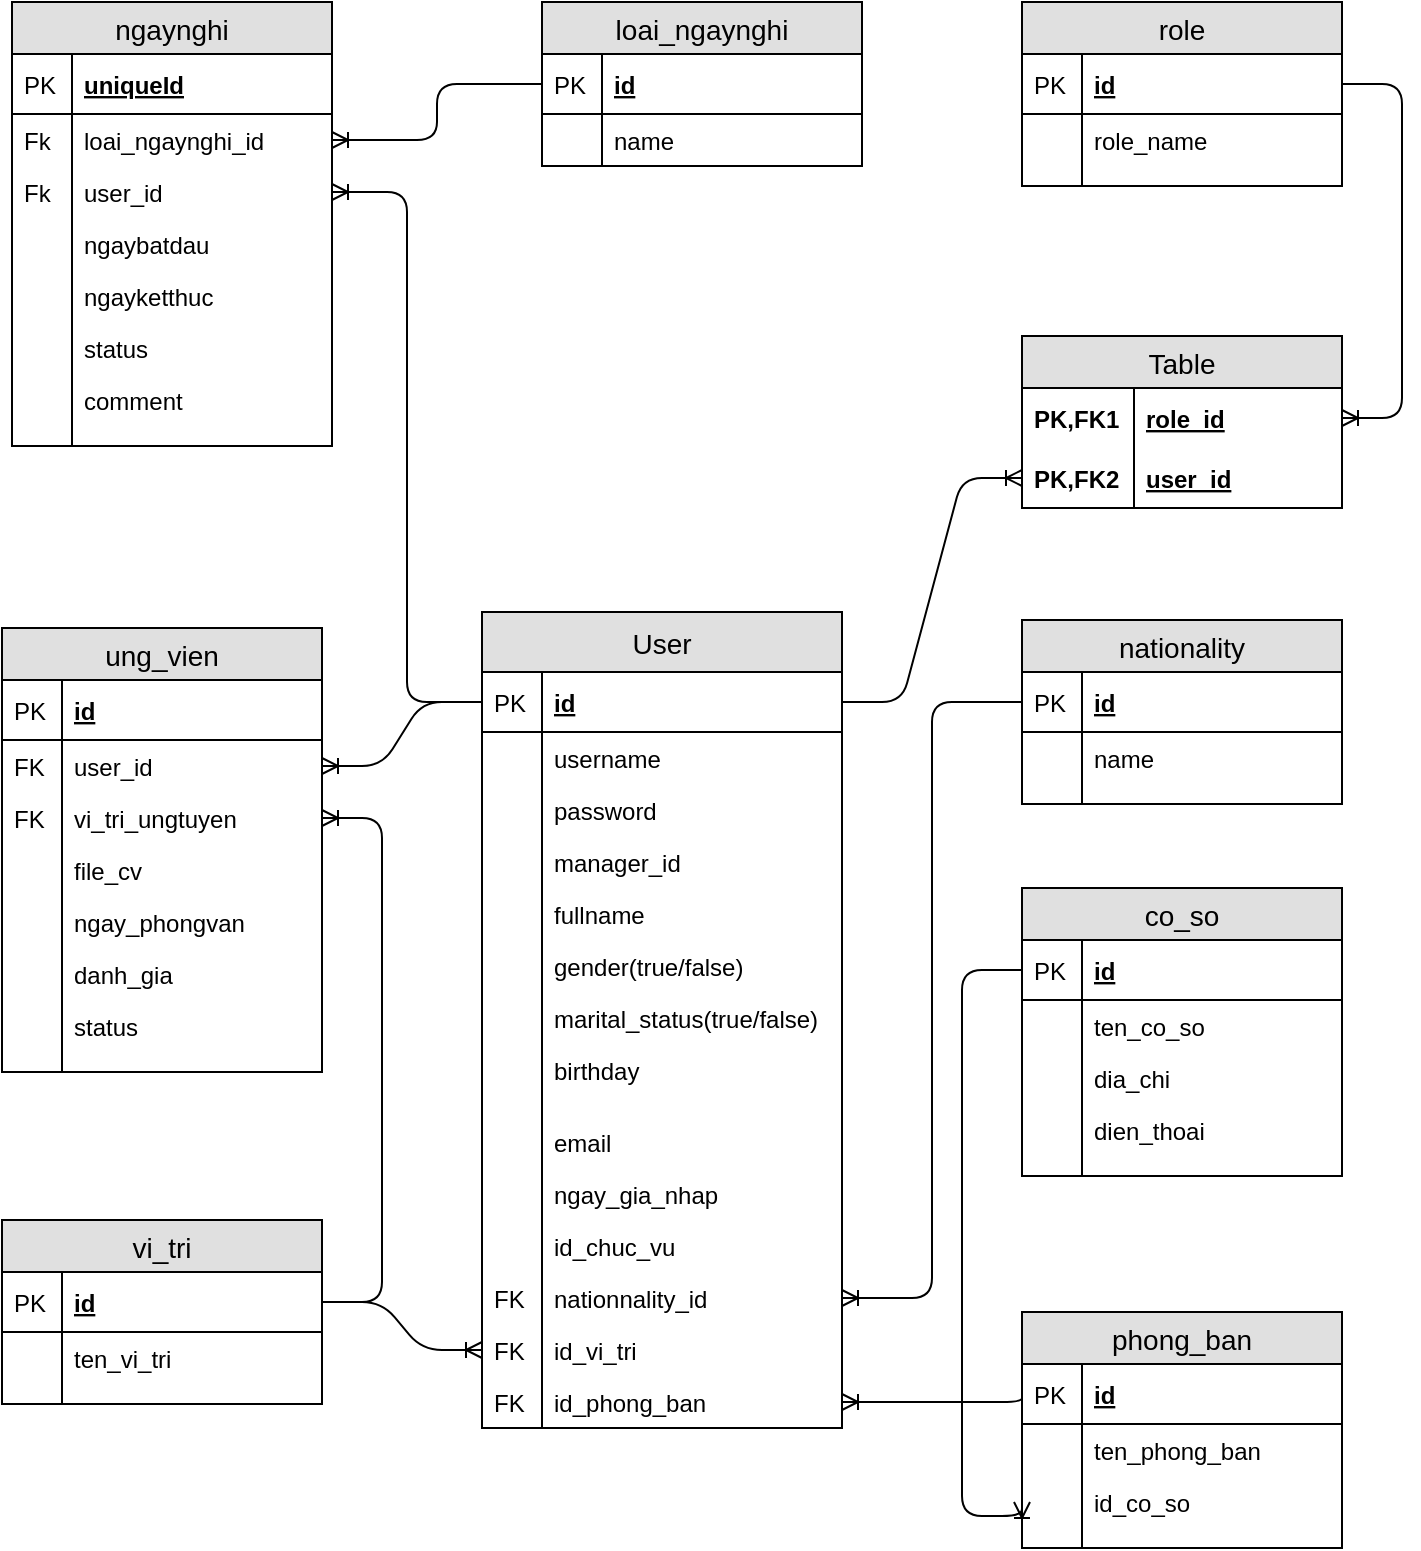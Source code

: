 <mxfile version="11.1.2" type="device"><diagram id="WgnfFztdZrdBCoD4D-pj" name="Page-1"><mxGraphModel dx="1662" dy="1977" grid="1" gridSize="10" guides="1" tooltips="1" connect="1" arrows="1" fold="1" page="1" pageScale="1" pageWidth="827" pageHeight="1169" math="0" shadow="0"><root><mxCell id="0"/><mxCell id="1" parent="0"/><mxCell id="XLVTND8Hyrd5gpAnRZof-134" value="User" style="swimlane;fontStyle=0;childLayout=stackLayout;horizontal=1;startSize=30;fillColor=#e0e0e0;horizontalStack=0;resizeParent=1;resizeParentMax=0;resizeLast=0;collapsible=1;marginBottom=0;swimlaneFillColor=#ffffff;align=center;fontSize=14;" parent="1" vertex="1"><mxGeometry x="340" y="180" width="180" height="408" as="geometry"/></mxCell><mxCell id="XLVTND8Hyrd5gpAnRZof-135" value="id" style="shape=partialRectangle;top=0;left=0;right=0;bottom=1;align=left;verticalAlign=middle;fillColor=none;spacingLeft=34;spacingRight=4;overflow=hidden;rotatable=0;points=[[0,0.5],[1,0.5]];portConstraint=eastwest;dropTarget=0;fontStyle=5;fontSize=12;" parent="XLVTND8Hyrd5gpAnRZof-134" vertex="1"><mxGeometry y="30" width="180" height="30" as="geometry"/></mxCell><mxCell id="XLVTND8Hyrd5gpAnRZof-136" value="PK" style="shape=partialRectangle;top=0;left=0;bottom=0;fillColor=none;align=left;verticalAlign=middle;spacingLeft=4;spacingRight=4;overflow=hidden;rotatable=0;points=[];portConstraint=eastwest;part=1;fontSize=12;" parent="XLVTND8Hyrd5gpAnRZof-135" vertex="1" connectable="0"><mxGeometry width="30" height="30" as="geometry"/></mxCell><mxCell id="XLVTND8Hyrd5gpAnRZof-137" value="username" style="shape=partialRectangle;top=0;left=0;right=0;bottom=0;align=left;verticalAlign=top;fillColor=none;spacingLeft=34;spacingRight=4;overflow=hidden;rotatable=0;points=[[0,0.5],[1,0.5]];portConstraint=eastwest;dropTarget=0;fontSize=12;" parent="XLVTND8Hyrd5gpAnRZof-134" vertex="1"><mxGeometry y="60" width="180" height="26" as="geometry"/></mxCell><mxCell id="XLVTND8Hyrd5gpAnRZof-138" value="" style="shape=partialRectangle;top=0;left=0;bottom=0;fillColor=none;align=left;verticalAlign=top;spacingLeft=4;spacingRight=4;overflow=hidden;rotatable=0;points=[];portConstraint=eastwest;part=1;fontSize=12;" parent="XLVTND8Hyrd5gpAnRZof-137" vertex="1" connectable="0"><mxGeometry width="30" height="26" as="geometry"/></mxCell><mxCell id="XLVTND8Hyrd5gpAnRZof-139" value="password" style="shape=partialRectangle;top=0;left=0;right=0;bottom=0;align=left;verticalAlign=top;fillColor=none;spacingLeft=34;spacingRight=4;overflow=hidden;rotatable=0;points=[[0,0.5],[1,0.5]];portConstraint=eastwest;dropTarget=0;fontSize=12;" parent="XLVTND8Hyrd5gpAnRZof-134" vertex="1"><mxGeometry y="86" width="180" height="26" as="geometry"/></mxCell><mxCell id="XLVTND8Hyrd5gpAnRZof-140" value="" style="shape=partialRectangle;top=0;left=0;bottom=0;fillColor=none;align=left;verticalAlign=top;spacingLeft=4;spacingRight=4;overflow=hidden;rotatable=0;points=[];portConstraint=eastwest;part=1;fontSize=12;" parent="XLVTND8Hyrd5gpAnRZof-139" vertex="1" connectable="0"><mxGeometry width="30" height="26" as="geometry"/></mxCell><mxCell id="XLVTND8Hyrd5gpAnRZof-141" value="manager_id" style="shape=partialRectangle;top=0;left=0;right=0;bottom=0;align=left;verticalAlign=top;fillColor=none;spacingLeft=34;spacingRight=4;overflow=hidden;rotatable=0;points=[[0,0.5],[1,0.5]];portConstraint=eastwest;dropTarget=0;fontSize=12;" parent="XLVTND8Hyrd5gpAnRZof-134" vertex="1"><mxGeometry y="112" width="180" height="26" as="geometry"/></mxCell><mxCell id="XLVTND8Hyrd5gpAnRZof-142" value="" style="shape=partialRectangle;top=0;left=0;bottom=0;fillColor=none;align=left;verticalAlign=top;spacingLeft=4;spacingRight=4;overflow=hidden;rotatable=0;points=[];portConstraint=eastwest;part=1;fontSize=12;" parent="XLVTND8Hyrd5gpAnRZof-141" vertex="1" connectable="0"><mxGeometry width="30" height="26" as="geometry"/></mxCell><mxCell id="XLVTND8Hyrd5gpAnRZof-188" value="fullname" style="shape=partialRectangle;top=0;left=0;right=0;bottom=0;align=left;verticalAlign=top;fillColor=none;spacingLeft=34;spacingRight=4;overflow=hidden;rotatable=0;points=[[0,0.5],[1,0.5]];portConstraint=eastwest;dropTarget=0;fontSize=12;" parent="XLVTND8Hyrd5gpAnRZof-134" vertex="1"><mxGeometry y="138" width="180" height="26" as="geometry"/></mxCell><mxCell id="XLVTND8Hyrd5gpAnRZof-189" value="" style="shape=partialRectangle;top=0;left=0;bottom=0;fillColor=none;align=left;verticalAlign=top;spacingLeft=4;spacingRight=4;overflow=hidden;rotatable=0;points=[];portConstraint=eastwest;part=1;fontSize=12;" parent="XLVTND8Hyrd5gpAnRZof-188" vertex="1" connectable="0"><mxGeometry width="30" height="26" as="geometry"/></mxCell><mxCell id="XLVTND8Hyrd5gpAnRZof-186" value="gender(true/false)" style="shape=partialRectangle;top=0;left=0;right=0;bottom=0;align=left;verticalAlign=top;fillColor=none;spacingLeft=34;spacingRight=4;overflow=hidden;rotatable=0;points=[[0,0.5],[1,0.5]];portConstraint=eastwest;dropTarget=0;fontSize=12;" parent="XLVTND8Hyrd5gpAnRZof-134" vertex="1"><mxGeometry y="164" width="180" height="26" as="geometry"/></mxCell><mxCell id="XLVTND8Hyrd5gpAnRZof-187" value="" style="shape=partialRectangle;top=0;left=0;bottom=0;fillColor=none;align=left;verticalAlign=top;spacingLeft=4;spacingRight=4;overflow=hidden;rotatable=0;points=[];portConstraint=eastwest;part=1;fontSize=12;" parent="XLVTND8Hyrd5gpAnRZof-186" vertex="1" connectable="0"><mxGeometry width="30" height="26" as="geometry"/></mxCell><mxCell id="XLVTND8Hyrd5gpAnRZof-184" value="marital_status(true/false)" style="shape=partialRectangle;top=0;left=0;right=0;bottom=0;align=left;verticalAlign=top;fillColor=none;spacingLeft=34;spacingRight=4;overflow=hidden;rotatable=0;points=[[0,0.5],[1,0.5]];portConstraint=eastwest;dropTarget=0;fontSize=12;" parent="XLVTND8Hyrd5gpAnRZof-134" vertex="1"><mxGeometry y="190" width="180" height="26" as="geometry"/></mxCell><mxCell id="XLVTND8Hyrd5gpAnRZof-185" value="" style="shape=partialRectangle;top=0;left=0;bottom=0;fillColor=none;align=left;verticalAlign=top;spacingLeft=4;spacingRight=4;overflow=hidden;rotatable=0;points=[];portConstraint=eastwest;part=1;fontSize=12;" parent="XLVTND8Hyrd5gpAnRZof-184" vertex="1" connectable="0"><mxGeometry width="30" height="26" as="geometry"/></mxCell><mxCell id="XLVTND8Hyrd5gpAnRZof-192" value="birthday" style="shape=partialRectangle;top=0;left=0;right=0;bottom=0;align=left;verticalAlign=top;fillColor=none;spacingLeft=34;spacingRight=4;overflow=hidden;rotatable=0;points=[[0,0.5],[1,0.5]];portConstraint=eastwest;dropTarget=0;fontSize=12;" parent="XLVTND8Hyrd5gpAnRZof-134" vertex="1"><mxGeometry y="216" width="180" height="26" as="geometry"/></mxCell><mxCell id="XLVTND8Hyrd5gpAnRZof-193" value="" style="shape=partialRectangle;top=0;left=0;bottom=0;fillColor=none;align=left;verticalAlign=top;spacingLeft=4;spacingRight=4;overflow=hidden;rotatable=0;points=[];portConstraint=eastwest;part=1;fontSize=12;" parent="XLVTND8Hyrd5gpAnRZof-192" vertex="1" connectable="0"><mxGeometry width="30" height="26" as="geometry"/></mxCell><mxCell id="XLVTND8Hyrd5gpAnRZof-143" value="" style="shape=partialRectangle;top=0;left=0;right=0;bottom=0;align=left;verticalAlign=top;fillColor=none;spacingLeft=34;spacingRight=4;overflow=hidden;rotatable=0;points=[[0,0.5],[1,0.5]];portConstraint=eastwest;dropTarget=0;fontSize=12;" parent="XLVTND8Hyrd5gpAnRZof-134" vertex="1"><mxGeometry y="242" width="180" height="10" as="geometry"/></mxCell><mxCell id="XLVTND8Hyrd5gpAnRZof-144" value="" style="shape=partialRectangle;top=0;left=0;bottom=0;fillColor=none;align=left;verticalAlign=top;spacingLeft=4;spacingRight=4;overflow=hidden;rotatable=0;points=[];portConstraint=eastwest;part=1;fontSize=12;" parent="XLVTND8Hyrd5gpAnRZof-143" vertex="1" connectable="0"><mxGeometry width="30" height="10" as="geometry"/></mxCell><mxCell id="XLVTND8Hyrd5gpAnRZof-197" value="email" style="shape=partialRectangle;top=0;left=0;right=0;bottom=0;align=left;verticalAlign=top;fillColor=none;spacingLeft=34;spacingRight=4;overflow=hidden;rotatable=0;points=[[0,0.5],[1,0.5]];portConstraint=eastwest;dropTarget=0;fontSize=12;" parent="XLVTND8Hyrd5gpAnRZof-134" vertex="1"><mxGeometry y="252" width="180" height="26" as="geometry"/></mxCell><mxCell id="XLVTND8Hyrd5gpAnRZof-198" value="" style="shape=partialRectangle;top=0;left=0;bottom=0;fillColor=none;align=left;verticalAlign=top;spacingLeft=4;spacingRight=4;overflow=hidden;rotatable=0;points=[];portConstraint=eastwest;part=1;fontSize=12;" parent="XLVTND8Hyrd5gpAnRZof-197" vertex="1" connectable="0"><mxGeometry width="30" height="26" as="geometry"/></mxCell><mxCell id="XLVTND8Hyrd5gpAnRZof-256" value="ngay_gia_nhap" style="shape=partialRectangle;top=0;left=0;right=0;bottom=0;align=left;verticalAlign=top;fillColor=none;spacingLeft=34;spacingRight=4;overflow=hidden;rotatable=0;points=[[0,0.5],[1,0.5]];portConstraint=eastwest;dropTarget=0;fontSize=12;" parent="XLVTND8Hyrd5gpAnRZof-134" vertex="1"><mxGeometry y="278" width="180" height="26" as="geometry"/></mxCell><mxCell id="XLVTND8Hyrd5gpAnRZof-257" value="" style="shape=partialRectangle;top=0;left=0;bottom=0;fillColor=none;align=left;verticalAlign=top;spacingLeft=4;spacingRight=4;overflow=hidden;rotatable=0;points=[];portConstraint=eastwest;part=1;fontSize=12;" parent="XLVTND8Hyrd5gpAnRZof-256" vertex="1" connectable="0"><mxGeometry width="30" height="26" as="geometry"/></mxCell><mxCell id="XLVTND8Hyrd5gpAnRZof-217" value="id_chuc_vu" style="shape=partialRectangle;top=0;left=0;right=0;bottom=0;align=left;verticalAlign=top;fillColor=none;spacingLeft=34;spacingRight=4;overflow=hidden;rotatable=0;points=[[0,0.5],[1,0.5]];portConstraint=eastwest;dropTarget=0;fontSize=12;" parent="XLVTND8Hyrd5gpAnRZof-134" vertex="1"><mxGeometry y="304" width="180" height="26" as="geometry"/></mxCell><mxCell id="XLVTND8Hyrd5gpAnRZof-218" value="" style="shape=partialRectangle;top=0;left=0;bottom=0;fillColor=none;align=left;verticalAlign=top;spacingLeft=4;spacingRight=4;overflow=hidden;rotatable=0;points=[];portConstraint=eastwest;part=1;fontSize=12;" parent="XLVTND8Hyrd5gpAnRZof-217" vertex="1" connectable="0"><mxGeometry width="30" height="26" as="geometry"/></mxCell><mxCell id="XLVTND8Hyrd5gpAnRZof-194" value="nationnality_id" style="shape=partialRectangle;top=0;left=0;right=0;bottom=0;align=left;verticalAlign=top;fillColor=none;spacingLeft=34;spacingRight=4;overflow=hidden;rotatable=0;points=[[0,0.5],[1,0.5]];portConstraint=eastwest;dropTarget=0;fontSize=12;" parent="XLVTND8Hyrd5gpAnRZof-134" vertex="1"><mxGeometry y="330" width="180" height="26" as="geometry"/></mxCell><mxCell id="XLVTND8Hyrd5gpAnRZof-195" value="FK" style="shape=partialRectangle;top=0;left=0;bottom=0;fillColor=none;align=left;verticalAlign=top;spacingLeft=4;spacingRight=4;overflow=hidden;rotatable=0;points=[];portConstraint=eastwest;part=1;fontSize=12;" parent="XLVTND8Hyrd5gpAnRZof-194" vertex="1" connectable="0"><mxGeometry width="30" height="26" as="geometry"/></mxCell><mxCell id="XLVTND8Hyrd5gpAnRZof-242" value="id_vi_tri" style="shape=partialRectangle;top=0;left=0;right=0;bottom=0;align=left;verticalAlign=top;fillColor=none;spacingLeft=34;spacingRight=4;overflow=hidden;rotatable=0;points=[[0,0.5],[1,0.5]];portConstraint=eastwest;dropTarget=0;fontSize=12;" parent="XLVTND8Hyrd5gpAnRZof-134" vertex="1"><mxGeometry y="356" width="180" height="26" as="geometry"/></mxCell><mxCell id="XLVTND8Hyrd5gpAnRZof-243" value="FK" style="shape=partialRectangle;top=0;left=0;bottom=0;fillColor=none;align=left;verticalAlign=top;spacingLeft=4;spacingRight=4;overflow=hidden;rotatable=0;points=[];portConstraint=eastwest;part=1;fontSize=12;" parent="XLVTND8Hyrd5gpAnRZof-242" vertex="1" connectable="0"><mxGeometry width="30" height="26" as="geometry"/></mxCell><mxCell id="XLVTND8Hyrd5gpAnRZof-284" value="id_phong_ban" style="shape=partialRectangle;top=0;left=0;right=0;bottom=0;align=left;verticalAlign=top;fillColor=none;spacingLeft=34;spacingRight=4;overflow=hidden;rotatable=0;points=[[0,0.5],[1,0.5]];portConstraint=eastwest;dropTarget=0;fontSize=12;" parent="XLVTND8Hyrd5gpAnRZof-134" vertex="1"><mxGeometry y="382" width="180" height="26" as="geometry"/></mxCell><mxCell id="XLVTND8Hyrd5gpAnRZof-285" value="FK" style="shape=partialRectangle;top=0;left=0;bottom=0;fillColor=none;align=left;verticalAlign=top;spacingLeft=4;spacingRight=4;overflow=hidden;rotatable=0;points=[];portConstraint=eastwest;part=1;fontSize=12;" parent="XLVTND8Hyrd5gpAnRZof-284" vertex="1" connectable="0"><mxGeometry width="30" height="26" as="geometry"/></mxCell><mxCell id="XLVTND8Hyrd5gpAnRZof-171" value="nationality" style="swimlane;fontStyle=0;childLayout=stackLayout;horizontal=1;startSize=26;fillColor=#e0e0e0;horizontalStack=0;resizeParent=1;resizeParentMax=0;resizeLast=0;collapsible=1;marginBottom=0;swimlaneFillColor=#ffffff;align=center;fontSize=14;" parent="1" vertex="1"><mxGeometry x="610" y="184" width="160" height="92" as="geometry"/></mxCell><mxCell id="XLVTND8Hyrd5gpAnRZof-172" value="id" style="shape=partialRectangle;top=0;left=0;right=0;bottom=1;align=left;verticalAlign=middle;fillColor=none;spacingLeft=34;spacingRight=4;overflow=hidden;rotatable=0;points=[[0,0.5],[1,0.5]];portConstraint=eastwest;dropTarget=0;fontStyle=5;fontSize=12;" parent="XLVTND8Hyrd5gpAnRZof-171" vertex="1"><mxGeometry y="26" width="160" height="30" as="geometry"/></mxCell><mxCell id="XLVTND8Hyrd5gpAnRZof-173" value="PK" style="shape=partialRectangle;top=0;left=0;bottom=0;fillColor=none;align=left;verticalAlign=middle;spacingLeft=4;spacingRight=4;overflow=hidden;rotatable=0;points=[];portConstraint=eastwest;part=1;fontSize=12;" parent="XLVTND8Hyrd5gpAnRZof-172" vertex="1" connectable="0"><mxGeometry width="30" height="30" as="geometry"/></mxCell><mxCell id="XLVTND8Hyrd5gpAnRZof-174" value="name" style="shape=partialRectangle;top=0;left=0;right=0;bottom=0;align=left;verticalAlign=top;fillColor=none;spacingLeft=34;spacingRight=4;overflow=hidden;rotatable=0;points=[[0,0.5],[1,0.5]];portConstraint=eastwest;dropTarget=0;fontSize=12;" parent="XLVTND8Hyrd5gpAnRZof-171" vertex="1"><mxGeometry y="56" width="160" height="26" as="geometry"/></mxCell><mxCell id="XLVTND8Hyrd5gpAnRZof-175" value="" style="shape=partialRectangle;top=0;left=0;bottom=0;fillColor=none;align=left;verticalAlign=top;spacingLeft=4;spacingRight=4;overflow=hidden;rotatable=0;points=[];portConstraint=eastwest;part=1;fontSize=12;" parent="XLVTND8Hyrd5gpAnRZof-174" vertex="1" connectable="0"><mxGeometry width="30" height="26" as="geometry"/></mxCell><mxCell id="XLVTND8Hyrd5gpAnRZof-180" value="" style="shape=partialRectangle;top=0;left=0;right=0;bottom=0;align=left;verticalAlign=top;fillColor=none;spacingLeft=34;spacingRight=4;overflow=hidden;rotatable=0;points=[[0,0.5],[1,0.5]];portConstraint=eastwest;dropTarget=0;fontSize=12;" parent="XLVTND8Hyrd5gpAnRZof-171" vertex="1"><mxGeometry y="82" width="160" height="10" as="geometry"/></mxCell><mxCell id="XLVTND8Hyrd5gpAnRZof-181" value="" style="shape=partialRectangle;top=0;left=0;bottom=0;fillColor=none;align=left;verticalAlign=top;spacingLeft=4;spacingRight=4;overflow=hidden;rotatable=0;points=[];portConstraint=eastwest;part=1;fontSize=12;" parent="XLVTND8Hyrd5gpAnRZof-180" vertex="1" connectable="0"><mxGeometry width="30" height="10" as="geometry"/></mxCell><mxCell id="XLVTND8Hyrd5gpAnRZof-196" value="" style="edgeStyle=orthogonalEdgeStyle;fontSize=12;html=1;endArrow=ERoneToMany;entryX=1;entryY=0.5;entryDx=0;entryDy=0;" parent="1" source="XLVTND8Hyrd5gpAnRZof-172" target="XLVTND8Hyrd5gpAnRZof-194" edge="1"><mxGeometry width="100" height="100" relative="1" as="geometry"><mxPoint x="60" y="610" as="sourcePoint"/><mxPoint x="320" y="492" as="targetPoint"/></mxGeometry></mxCell><mxCell id="XLVTND8Hyrd5gpAnRZof-244" value="vi_tri" style="swimlane;fontStyle=0;childLayout=stackLayout;horizontal=1;startSize=26;fillColor=#e0e0e0;horizontalStack=0;resizeParent=1;resizeParentMax=0;resizeLast=0;collapsible=1;marginBottom=0;swimlaneFillColor=#ffffff;align=center;fontSize=14;" parent="1" vertex="1"><mxGeometry x="100" y="484" width="160" height="92" as="geometry"/></mxCell><mxCell id="XLVTND8Hyrd5gpAnRZof-245" value="id" style="shape=partialRectangle;top=0;left=0;right=0;bottom=1;align=left;verticalAlign=middle;fillColor=none;spacingLeft=34;spacingRight=4;overflow=hidden;rotatable=0;points=[[0,0.5],[1,0.5]];portConstraint=eastwest;dropTarget=0;fontStyle=5;fontSize=12;" parent="XLVTND8Hyrd5gpAnRZof-244" vertex="1"><mxGeometry y="26" width="160" height="30" as="geometry"/></mxCell><mxCell id="XLVTND8Hyrd5gpAnRZof-246" value="PK" style="shape=partialRectangle;top=0;left=0;bottom=0;fillColor=none;align=left;verticalAlign=middle;spacingLeft=4;spacingRight=4;overflow=hidden;rotatable=0;points=[];portConstraint=eastwest;part=1;fontSize=12;" parent="XLVTND8Hyrd5gpAnRZof-245" vertex="1" connectable="0"><mxGeometry width="30" height="30" as="geometry"/></mxCell><mxCell id="XLVTND8Hyrd5gpAnRZof-247" value="ten_vi_tri" style="shape=partialRectangle;top=0;left=0;right=0;bottom=0;align=left;verticalAlign=top;fillColor=none;spacingLeft=34;spacingRight=4;overflow=hidden;rotatable=0;points=[[0,0.5],[1,0.5]];portConstraint=eastwest;dropTarget=0;fontSize=12;" parent="XLVTND8Hyrd5gpAnRZof-244" vertex="1"><mxGeometry y="56" width="160" height="26" as="geometry"/></mxCell><mxCell id="XLVTND8Hyrd5gpAnRZof-248" value="" style="shape=partialRectangle;top=0;left=0;bottom=0;fillColor=none;align=left;verticalAlign=top;spacingLeft=4;spacingRight=4;overflow=hidden;rotatable=0;points=[];portConstraint=eastwest;part=1;fontSize=12;" parent="XLVTND8Hyrd5gpAnRZof-247" vertex="1" connectable="0"><mxGeometry width="30" height="26" as="geometry"/></mxCell><mxCell id="XLVTND8Hyrd5gpAnRZof-253" value="" style="shape=partialRectangle;top=0;left=0;right=0;bottom=0;align=left;verticalAlign=top;fillColor=none;spacingLeft=34;spacingRight=4;overflow=hidden;rotatable=0;points=[[0,0.5],[1,0.5]];portConstraint=eastwest;dropTarget=0;fontSize=12;" parent="XLVTND8Hyrd5gpAnRZof-244" vertex="1"><mxGeometry y="82" width="160" height="10" as="geometry"/></mxCell><mxCell id="XLVTND8Hyrd5gpAnRZof-254" value="" style="shape=partialRectangle;top=0;left=0;bottom=0;fillColor=none;align=left;verticalAlign=top;spacingLeft=4;spacingRight=4;overflow=hidden;rotatable=0;points=[];portConstraint=eastwest;part=1;fontSize=12;" parent="XLVTND8Hyrd5gpAnRZof-253" vertex="1" connectable="0"><mxGeometry width="30" height="10" as="geometry"/></mxCell><mxCell id="XLVTND8Hyrd5gpAnRZof-258" value="phong_ban" style="swimlane;fontStyle=0;childLayout=stackLayout;horizontal=1;startSize=26;fillColor=#e0e0e0;horizontalStack=0;resizeParent=1;resizeParentMax=0;resizeLast=0;collapsible=1;marginBottom=0;swimlaneFillColor=#ffffff;align=center;fontSize=14;" parent="1" vertex="1"><mxGeometry x="610" y="530" width="160" height="118" as="geometry"/></mxCell><mxCell id="XLVTND8Hyrd5gpAnRZof-259" value="id" style="shape=partialRectangle;top=0;left=0;right=0;bottom=1;align=left;verticalAlign=middle;fillColor=none;spacingLeft=34;spacingRight=4;overflow=hidden;rotatable=0;points=[[0,0.5],[1,0.5]];portConstraint=eastwest;dropTarget=0;fontStyle=5;fontSize=12;" parent="XLVTND8Hyrd5gpAnRZof-258" vertex="1"><mxGeometry y="26" width="160" height="30" as="geometry"/></mxCell><mxCell id="XLVTND8Hyrd5gpAnRZof-260" value="PK" style="shape=partialRectangle;top=0;left=0;bottom=0;fillColor=none;align=left;verticalAlign=middle;spacingLeft=4;spacingRight=4;overflow=hidden;rotatable=0;points=[];portConstraint=eastwest;part=1;fontSize=12;" parent="XLVTND8Hyrd5gpAnRZof-259" vertex="1" connectable="0"><mxGeometry width="30" height="30" as="geometry"/></mxCell><mxCell id="XLVTND8Hyrd5gpAnRZof-261" value="ten_phong_ban" style="shape=partialRectangle;top=0;left=0;right=0;bottom=0;align=left;verticalAlign=top;fillColor=none;spacingLeft=34;spacingRight=4;overflow=hidden;rotatable=0;points=[[0,0.5],[1,0.5]];portConstraint=eastwest;dropTarget=0;fontSize=12;" parent="XLVTND8Hyrd5gpAnRZof-258" vertex="1"><mxGeometry y="56" width="160" height="26" as="geometry"/></mxCell><mxCell id="XLVTND8Hyrd5gpAnRZof-262" value="" style="shape=partialRectangle;top=0;left=0;bottom=0;fillColor=none;align=left;verticalAlign=top;spacingLeft=4;spacingRight=4;overflow=hidden;rotatable=0;points=[];portConstraint=eastwest;part=1;fontSize=12;" parent="XLVTND8Hyrd5gpAnRZof-261" vertex="1" connectable="0"><mxGeometry width="30" height="26" as="geometry"/></mxCell><mxCell id="XLVTND8Hyrd5gpAnRZof-280" value="id_co_so" style="shape=partialRectangle;top=0;left=0;right=0;bottom=0;align=left;verticalAlign=top;fillColor=none;spacingLeft=34;spacingRight=4;overflow=hidden;rotatable=0;points=[[0,0.5],[1,0.5]];portConstraint=eastwest;dropTarget=0;fontSize=12;" parent="XLVTND8Hyrd5gpAnRZof-258" vertex="1"><mxGeometry y="82" width="160" height="26" as="geometry"/></mxCell><mxCell id="XLVTND8Hyrd5gpAnRZof-281" value="" style="shape=partialRectangle;top=0;left=0;bottom=0;fillColor=none;align=left;verticalAlign=top;spacingLeft=4;spacingRight=4;overflow=hidden;rotatable=0;points=[];portConstraint=eastwest;part=1;fontSize=12;" parent="XLVTND8Hyrd5gpAnRZof-280" vertex="1" connectable="0"><mxGeometry width="30" height="26" as="geometry"/></mxCell><mxCell id="XLVTND8Hyrd5gpAnRZof-267" value="" style="shape=partialRectangle;top=0;left=0;right=0;bottom=0;align=left;verticalAlign=top;fillColor=none;spacingLeft=34;spacingRight=4;overflow=hidden;rotatable=0;points=[[0,0.5],[1,0.5]];portConstraint=eastwest;dropTarget=0;fontSize=12;" parent="XLVTND8Hyrd5gpAnRZof-258" vertex="1"><mxGeometry y="108" width="160" height="10" as="geometry"/></mxCell><mxCell id="XLVTND8Hyrd5gpAnRZof-268" value="" style="shape=partialRectangle;top=0;left=0;bottom=0;fillColor=none;align=left;verticalAlign=top;spacingLeft=4;spacingRight=4;overflow=hidden;rotatable=0;points=[];portConstraint=eastwest;part=1;fontSize=12;" parent="XLVTND8Hyrd5gpAnRZof-267" vertex="1" connectable="0"><mxGeometry width="30" height="10" as="geometry"/></mxCell><mxCell id="XLVTND8Hyrd5gpAnRZof-269" value="co_so" style="swimlane;fontStyle=0;childLayout=stackLayout;horizontal=1;startSize=26;fillColor=#e0e0e0;horizontalStack=0;resizeParent=1;resizeParentMax=0;resizeLast=0;collapsible=1;marginBottom=0;swimlaneFillColor=#ffffff;align=center;fontSize=14;" parent="1" vertex="1"><mxGeometry x="610" y="318" width="160" height="144" as="geometry"/></mxCell><mxCell id="XLVTND8Hyrd5gpAnRZof-270" value="id" style="shape=partialRectangle;top=0;left=0;right=0;bottom=1;align=left;verticalAlign=middle;fillColor=none;spacingLeft=34;spacingRight=4;overflow=hidden;rotatable=0;points=[[0,0.5],[1,0.5]];portConstraint=eastwest;dropTarget=0;fontStyle=5;fontSize=12;" parent="XLVTND8Hyrd5gpAnRZof-269" vertex="1"><mxGeometry y="26" width="160" height="30" as="geometry"/></mxCell><mxCell id="XLVTND8Hyrd5gpAnRZof-271" value="PK" style="shape=partialRectangle;top=0;left=0;bottom=0;fillColor=none;align=left;verticalAlign=middle;spacingLeft=4;spacingRight=4;overflow=hidden;rotatable=0;points=[];portConstraint=eastwest;part=1;fontSize=12;" parent="XLVTND8Hyrd5gpAnRZof-270" vertex="1" connectable="0"><mxGeometry width="30" height="30" as="geometry"/></mxCell><mxCell id="XLVTND8Hyrd5gpAnRZof-272" value="ten_co_so" style="shape=partialRectangle;top=0;left=0;right=0;bottom=0;align=left;verticalAlign=top;fillColor=none;spacingLeft=34;spacingRight=4;overflow=hidden;rotatable=0;points=[[0,0.5],[1,0.5]];portConstraint=eastwest;dropTarget=0;fontSize=12;" parent="XLVTND8Hyrd5gpAnRZof-269" vertex="1"><mxGeometry y="56" width="160" height="26" as="geometry"/></mxCell><mxCell id="XLVTND8Hyrd5gpAnRZof-273" value="" style="shape=partialRectangle;top=0;left=0;bottom=0;fillColor=none;align=left;verticalAlign=top;spacingLeft=4;spacingRight=4;overflow=hidden;rotatable=0;points=[];portConstraint=eastwest;part=1;fontSize=12;" parent="XLVTND8Hyrd5gpAnRZof-272" vertex="1" connectable="0"><mxGeometry width="30" height="26" as="geometry"/></mxCell><mxCell id="XLVTND8Hyrd5gpAnRZof-274" value="dia_chi" style="shape=partialRectangle;top=0;left=0;right=0;bottom=0;align=left;verticalAlign=top;fillColor=none;spacingLeft=34;spacingRight=4;overflow=hidden;rotatable=0;points=[[0,0.5],[1,0.5]];portConstraint=eastwest;dropTarget=0;fontSize=12;" parent="XLVTND8Hyrd5gpAnRZof-269" vertex="1"><mxGeometry y="82" width="160" height="26" as="geometry"/></mxCell><mxCell id="XLVTND8Hyrd5gpAnRZof-275" value="" style="shape=partialRectangle;top=0;left=0;bottom=0;fillColor=none;align=left;verticalAlign=top;spacingLeft=4;spacingRight=4;overflow=hidden;rotatable=0;points=[];portConstraint=eastwest;part=1;fontSize=12;" parent="XLVTND8Hyrd5gpAnRZof-274" vertex="1" connectable="0"><mxGeometry width="30" height="26" as="geometry"/></mxCell><mxCell id="XLVTND8Hyrd5gpAnRZof-276" value="dien_thoai" style="shape=partialRectangle;top=0;left=0;right=0;bottom=0;align=left;verticalAlign=top;fillColor=none;spacingLeft=34;spacingRight=4;overflow=hidden;rotatable=0;points=[[0,0.5],[1,0.5]];portConstraint=eastwest;dropTarget=0;fontSize=12;" parent="XLVTND8Hyrd5gpAnRZof-269" vertex="1"><mxGeometry y="108" width="160" height="26" as="geometry"/></mxCell><mxCell id="XLVTND8Hyrd5gpAnRZof-277" value="" style="shape=partialRectangle;top=0;left=0;bottom=0;fillColor=none;align=left;verticalAlign=top;spacingLeft=4;spacingRight=4;overflow=hidden;rotatable=0;points=[];portConstraint=eastwest;part=1;fontSize=12;" parent="XLVTND8Hyrd5gpAnRZof-276" vertex="1" connectable="0"><mxGeometry width="30" height="26" as="geometry"/></mxCell><mxCell id="XLVTND8Hyrd5gpAnRZof-278" value="" style="shape=partialRectangle;top=0;left=0;right=0;bottom=0;align=left;verticalAlign=top;fillColor=none;spacingLeft=34;spacingRight=4;overflow=hidden;rotatable=0;points=[[0,0.5],[1,0.5]];portConstraint=eastwest;dropTarget=0;fontSize=12;" parent="XLVTND8Hyrd5gpAnRZof-269" vertex="1"><mxGeometry y="134" width="160" height="10" as="geometry"/></mxCell><mxCell id="XLVTND8Hyrd5gpAnRZof-279" value="" style="shape=partialRectangle;top=0;left=0;bottom=0;fillColor=none;align=left;verticalAlign=top;spacingLeft=4;spacingRight=4;overflow=hidden;rotatable=0;points=[];portConstraint=eastwest;part=1;fontSize=12;" parent="XLVTND8Hyrd5gpAnRZof-278" vertex="1" connectable="0"><mxGeometry width="30" height="10" as="geometry"/></mxCell><mxCell id="XLVTND8Hyrd5gpAnRZof-286" value="" style="edgeStyle=orthogonalEdgeStyle;fontSize=12;html=1;endArrow=ERoneToMany;entryX=0;entryY=0.5;entryDx=0;entryDy=0;" parent="1" source="XLVTND8Hyrd5gpAnRZof-270" target="XLVTND8Hyrd5gpAnRZof-280" edge="1"><mxGeometry width="100" height="100" relative="1" as="geometry"><mxPoint x="780" y="730" as="sourcePoint"/><mxPoint x="350" y="640" as="targetPoint"/><Array as="points"><mxPoint x="580" y="359"/><mxPoint x="580" y="632"/></Array></mxGeometry></mxCell><mxCell id="XLVTND8Hyrd5gpAnRZof-287" value="" style="edgeStyle=orthogonalEdgeStyle;fontSize=12;html=1;endArrow=ERoneToMany;exitX=0;exitY=0.5;exitDx=0;exitDy=0;entryX=1;entryY=0.5;entryDx=0;entryDy=0;" parent="1" source="XLVTND8Hyrd5gpAnRZof-259" target="XLVTND8Hyrd5gpAnRZof-284" edge="1"><mxGeometry width="100" height="100" relative="1" as="geometry"><mxPoint x="250" y="740" as="sourcePoint"/><mxPoint x="350" y="640" as="targetPoint"/><Array as="points"><mxPoint x="610" y="575"/></Array></mxGeometry></mxCell><mxCell id="sOhheKs7KG0E6xqXndu_-3" value="ngaynghi" style="swimlane;fontStyle=0;childLayout=stackLayout;horizontal=1;startSize=26;fillColor=#e0e0e0;horizontalStack=0;resizeParent=1;resizeParentMax=0;resizeLast=0;collapsible=1;marginBottom=0;swimlaneFillColor=#ffffff;align=center;fontSize=14;" parent="1" vertex="1"><mxGeometry x="105" y="-125" width="160" height="222" as="geometry"/></mxCell><mxCell id="sOhheKs7KG0E6xqXndu_-4" value="uniqueId" style="shape=partialRectangle;top=0;left=0;right=0;bottom=1;align=left;verticalAlign=middle;fillColor=none;spacingLeft=34;spacingRight=4;overflow=hidden;rotatable=0;points=[[0,0.5],[1,0.5]];portConstraint=eastwest;dropTarget=0;fontStyle=5;fontSize=12;" parent="sOhheKs7KG0E6xqXndu_-3" vertex="1"><mxGeometry y="26" width="160" height="30" as="geometry"/></mxCell><mxCell id="sOhheKs7KG0E6xqXndu_-5" value="PK" style="shape=partialRectangle;top=0;left=0;bottom=0;fillColor=none;align=left;verticalAlign=middle;spacingLeft=4;spacingRight=4;overflow=hidden;rotatable=0;points=[];portConstraint=eastwest;part=1;fontSize=12;" parent="sOhheKs7KG0E6xqXndu_-4" vertex="1" connectable="0"><mxGeometry width="30" height="30" as="geometry"/></mxCell><mxCell id="sOhheKs7KG0E6xqXndu_-6" value="loai_ngaynghi_id" style="shape=partialRectangle;top=0;left=0;right=0;bottom=0;align=left;verticalAlign=top;fillColor=none;spacingLeft=34;spacingRight=4;overflow=hidden;rotatable=0;points=[[0,0.5],[1,0.5]];portConstraint=eastwest;dropTarget=0;fontSize=12;" parent="sOhheKs7KG0E6xqXndu_-3" vertex="1"><mxGeometry y="56" width="160" height="26" as="geometry"/></mxCell><mxCell id="sOhheKs7KG0E6xqXndu_-7" value="Fk" style="shape=partialRectangle;top=0;left=0;bottom=0;fillColor=none;align=left;verticalAlign=top;spacingLeft=4;spacingRight=4;overflow=hidden;rotatable=0;points=[];portConstraint=eastwest;part=1;fontSize=12;" parent="sOhheKs7KG0E6xqXndu_-6" vertex="1" connectable="0"><mxGeometry width="30" height="26" as="geometry"/></mxCell><mxCell id="sOhheKs7KG0E6xqXndu_-36" value="user_id" style="shape=partialRectangle;top=0;left=0;right=0;bottom=0;align=left;verticalAlign=top;fillColor=none;spacingLeft=34;spacingRight=4;overflow=hidden;rotatable=0;points=[[0,0.5],[1,0.5]];portConstraint=eastwest;dropTarget=0;fontSize=12;" parent="sOhheKs7KG0E6xqXndu_-3" vertex="1"><mxGeometry y="82" width="160" height="26" as="geometry"/></mxCell><mxCell id="sOhheKs7KG0E6xqXndu_-37" value="Fk" style="shape=partialRectangle;top=0;left=0;bottom=0;fillColor=none;align=left;verticalAlign=top;spacingLeft=4;spacingRight=4;overflow=hidden;rotatable=0;points=[];portConstraint=eastwest;part=1;fontSize=12;" parent="sOhheKs7KG0E6xqXndu_-36" vertex="1" connectable="0"><mxGeometry width="30" height="26" as="geometry"/></mxCell><mxCell id="sOhheKs7KG0E6xqXndu_-8" value="ngaybatdau" style="shape=partialRectangle;top=0;left=0;right=0;bottom=0;align=left;verticalAlign=top;fillColor=none;spacingLeft=34;spacingRight=4;overflow=hidden;rotatable=0;points=[[0,0.5],[1,0.5]];portConstraint=eastwest;dropTarget=0;fontSize=12;" parent="sOhheKs7KG0E6xqXndu_-3" vertex="1"><mxGeometry y="108" width="160" height="26" as="geometry"/></mxCell><mxCell id="sOhheKs7KG0E6xqXndu_-9" value="" style="shape=partialRectangle;top=0;left=0;bottom=0;fillColor=none;align=left;verticalAlign=top;spacingLeft=4;spacingRight=4;overflow=hidden;rotatable=0;points=[];portConstraint=eastwest;part=1;fontSize=12;" parent="sOhheKs7KG0E6xqXndu_-8" vertex="1" connectable="0"><mxGeometry width="30" height="26" as="geometry"/></mxCell><mxCell id="sOhheKs7KG0E6xqXndu_-10" value="ngayketthuc" style="shape=partialRectangle;top=0;left=0;right=0;bottom=0;align=left;verticalAlign=top;fillColor=none;spacingLeft=34;spacingRight=4;overflow=hidden;rotatable=0;points=[[0,0.5],[1,0.5]];portConstraint=eastwest;dropTarget=0;fontSize=12;" parent="sOhheKs7KG0E6xqXndu_-3" vertex="1"><mxGeometry y="134" width="160" height="26" as="geometry"/></mxCell><mxCell id="sOhheKs7KG0E6xqXndu_-11" value="" style="shape=partialRectangle;top=0;left=0;bottom=0;fillColor=none;align=left;verticalAlign=top;spacingLeft=4;spacingRight=4;overflow=hidden;rotatable=0;points=[];portConstraint=eastwest;part=1;fontSize=12;" parent="sOhheKs7KG0E6xqXndu_-10" vertex="1" connectable="0"><mxGeometry width="30" height="26" as="geometry"/></mxCell><mxCell id="sOhheKs7KG0E6xqXndu_-26" value="status" style="shape=partialRectangle;top=0;left=0;right=0;bottom=0;align=left;verticalAlign=top;fillColor=none;spacingLeft=34;spacingRight=4;overflow=hidden;rotatable=0;points=[[0,0.5],[1,0.5]];portConstraint=eastwest;dropTarget=0;fontSize=12;" parent="sOhheKs7KG0E6xqXndu_-3" vertex="1"><mxGeometry y="160" width="160" height="26" as="geometry"/></mxCell><mxCell id="sOhheKs7KG0E6xqXndu_-27" value="" style="shape=partialRectangle;top=0;left=0;bottom=0;fillColor=none;align=left;verticalAlign=top;spacingLeft=4;spacingRight=4;overflow=hidden;rotatable=0;points=[];portConstraint=eastwest;part=1;fontSize=12;" parent="sOhheKs7KG0E6xqXndu_-26" vertex="1" connectable="0"><mxGeometry width="30" height="26" as="geometry"/></mxCell><mxCell id="sOhheKs7KG0E6xqXndu_-28" value="comment" style="shape=partialRectangle;top=0;left=0;right=0;bottom=0;align=left;verticalAlign=top;fillColor=none;spacingLeft=34;spacingRight=4;overflow=hidden;rotatable=0;points=[[0,0.5],[1,0.5]];portConstraint=eastwest;dropTarget=0;fontSize=12;" parent="sOhheKs7KG0E6xqXndu_-3" vertex="1"><mxGeometry y="186" width="160" height="26" as="geometry"/></mxCell><mxCell id="sOhheKs7KG0E6xqXndu_-29" value="" style="shape=partialRectangle;top=0;left=0;bottom=0;fillColor=none;align=left;verticalAlign=top;spacingLeft=4;spacingRight=4;overflow=hidden;rotatable=0;points=[];portConstraint=eastwest;part=1;fontSize=12;" parent="sOhheKs7KG0E6xqXndu_-28" vertex="1" connectable="0"><mxGeometry width="30" height="26" as="geometry"/></mxCell><mxCell id="sOhheKs7KG0E6xqXndu_-12" value="" style="shape=partialRectangle;top=0;left=0;right=0;bottom=0;align=left;verticalAlign=top;fillColor=none;spacingLeft=34;spacingRight=4;overflow=hidden;rotatable=0;points=[[0,0.5],[1,0.5]];portConstraint=eastwest;dropTarget=0;fontSize=12;" parent="sOhheKs7KG0E6xqXndu_-3" vertex="1"><mxGeometry y="212" width="160" height="10" as="geometry"/></mxCell><mxCell id="sOhheKs7KG0E6xqXndu_-13" value="" style="shape=partialRectangle;top=0;left=0;bottom=0;fillColor=none;align=left;verticalAlign=top;spacingLeft=4;spacingRight=4;overflow=hidden;rotatable=0;points=[];portConstraint=eastwest;part=1;fontSize=12;" parent="sOhheKs7KG0E6xqXndu_-12" vertex="1" connectable="0"><mxGeometry width="30" height="10" as="geometry"/></mxCell><mxCell id="sOhheKs7KG0E6xqXndu_-14" value="loai_ngaynghi" style="swimlane;fontStyle=0;childLayout=stackLayout;horizontal=1;startSize=26;fillColor=#e0e0e0;horizontalStack=0;resizeParent=1;resizeParentMax=0;resizeLast=0;collapsible=1;marginBottom=0;swimlaneFillColor=#ffffff;align=center;fontSize=14;" parent="1" vertex="1"><mxGeometry x="370" y="-125" width="160" height="82" as="geometry"/></mxCell><mxCell id="sOhheKs7KG0E6xqXndu_-15" value="id" style="shape=partialRectangle;top=0;left=0;right=0;bottom=1;align=left;verticalAlign=middle;fillColor=none;spacingLeft=34;spacingRight=4;overflow=hidden;rotatable=0;points=[[0,0.5],[1,0.5]];portConstraint=eastwest;dropTarget=0;fontStyle=5;fontSize=12;" parent="sOhheKs7KG0E6xqXndu_-14" vertex="1"><mxGeometry y="26" width="160" height="30" as="geometry"/></mxCell><mxCell id="sOhheKs7KG0E6xqXndu_-16" value="PK" style="shape=partialRectangle;top=0;left=0;bottom=0;fillColor=none;align=left;verticalAlign=middle;spacingLeft=4;spacingRight=4;overflow=hidden;rotatable=0;points=[];portConstraint=eastwest;part=1;fontSize=12;" parent="sOhheKs7KG0E6xqXndu_-15" vertex="1" connectable="0"><mxGeometry width="30" height="30" as="geometry"/></mxCell><mxCell id="sOhheKs7KG0E6xqXndu_-17" value="name" style="shape=partialRectangle;top=0;left=0;right=0;bottom=0;align=left;verticalAlign=top;fillColor=none;spacingLeft=34;spacingRight=4;overflow=hidden;rotatable=0;points=[[0,0.5],[1,0.5]];portConstraint=eastwest;dropTarget=0;fontSize=12;" parent="sOhheKs7KG0E6xqXndu_-14" vertex="1"><mxGeometry y="56" width="160" height="26" as="geometry"/></mxCell><mxCell id="sOhheKs7KG0E6xqXndu_-18" value="" style="shape=partialRectangle;top=0;left=0;bottom=0;fillColor=none;align=left;verticalAlign=top;spacingLeft=4;spacingRight=4;overflow=hidden;rotatable=0;points=[];portConstraint=eastwest;part=1;fontSize=12;" parent="sOhheKs7KG0E6xqXndu_-17" vertex="1" connectable="0"><mxGeometry width="30" height="26" as="geometry"/></mxCell><mxCell id="sOhheKs7KG0E6xqXndu_-38" value="ung_vien" style="swimlane;fontStyle=0;childLayout=stackLayout;horizontal=1;startSize=26;fillColor=#e0e0e0;horizontalStack=0;resizeParent=1;resizeParentMax=0;resizeLast=0;collapsible=1;marginBottom=0;swimlaneFillColor=#ffffff;align=center;fontSize=14;" parent="1" vertex="1"><mxGeometry x="100" y="188" width="160" height="222" as="geometry"/></mxCell><mxCell id="sOhheKs7KG0E6xqXndu_-39" value="id" style="shape=partialRectangle;top=0;left=0;right=0;bottom=1;align=left;verticalAlign=middle;fillColor=none;spacingLeft=34;spacingRight=4;overflow=hidden;rotatable=0;points=[[0,0.5],[1,0.5]];portConstraint=eastwest;dropTarget=0;fontStyle=5;fontSize=12;" parent="sOhheKs7KG0E6xqXndu_-38" vertex="1"><mxGeometry y="26" width="160" height="30" as="geometry"/></mxCell><mxCell id="sOhheKs7KG0E6xqXndu_-40" value="PK" style="shape=partialRectangle;top=0;left=0;bottom=0;fillColor=none;align=left;verticalAlign=middle;spacingLeft=4;spacingRight=4;overflow=hidden;rotatable=0;points=[];portConstraint=eastwest;part=1;fontSize=12;" parent="sOhheKs7KG0E6xqXndu_-39" vertex="1" connectable="0"><mxGeometry width="30" height="30" as="geometry"/></mxCell><mxCell id="sOhheKs7KG0E6xqXndu_-41" value="user_id" style="shape=partialRectangle;top=0;left=0;right=0;bottom=0;align=left;verticalAlign=top;fillColor=none;spacingLeft=34;spacingRight=4;overflow=hidden;rotatable=0;points=[[0,0.5],[1,0.5]];portConstraint=eastwest;dropTarget=0;fontSize=12;" parent="sOhheKs7KG0E6xqXndu_-38" vertex="1"><mxGeometry y="56" width="160" height="26" as="geometry"/></mxCell><mxCell id="sOhheKs7KG0E6xqXndu_-42" value="FK" style="shape=partialRectangle;top=0;left=0;bottom=0;fillColor=none;align=left;verticalAlign=top;spacingLeft=4;spacingRight=4;overflow=hidden;rotatable=0;points=[];portConstraint=eastwest;part=1;fontSize=12;" parent="sOhheKs7KG0E6xqXndu_-41" vertex="1" connectable="0"><mxGeometry width="30" height="26" as="geometry"/></mxCell><mxCell id="sOhheKs7KG0E6xqXndu_-53" value="vi_tri_ungtuyen" style="shape=partialRectangle;top=0;left=0;right=0;bottom=0;align=left;verticalAlign=top;fillColor=none;spacingLeft=34;spacingRight=4;overflow=hidden;rotatable=0;points=[[0,0.5],[1,0.5]];portConstraint=eastwest;dropTarget=0;fontSize=12;" parent="sOhheKs7KG0E6xqXndu_-38" vertex="1"><mxGeometry y="82" width="160" height="26" as="geometry"/></mxCell><mxCell id="sOhheKs7KG0E6xqXndu_-54" value="FK" style="shape=partialRectangle;top=0;left=0;bottom=0;fillColor=none;align=left;verticalAlign=top;spacingLeft=4;spacingRight=4;overflow=hidden;rotatable=0;points=[];portConstraint=eastwest;part=1;fontSize=12;" parent="sOhheKs7KG0E6xqXndu_-53" vertex="1" connectable="0"><mxGeometry width="30" height="26" as="geometry"/></mxCell><mxCell id="sOhheKs7KG0E6xqXndu_-43" value="file_cv" style="shape=partialRectangle;top=0;left=0;right=0;bottom=0;align=left;verticalAlign=top;fillColor=none;spacingLeft=34;spacingRight=4;overflow=hidden;rotatable=0;points=[[0,0.5],[1,0.5]];portConstraint=eastwest;dropTarget=0;fontSize=12;" parent="sOhheKs7KG0E6xqXndu_-38" vertex="1"><mxGeometry y="108" width="160" height="26" as="geometry"/></mxCell><mxCell id="sOhheKs7KG0E6xqXndu_-44" value="" style="shape=partialRectangle;top=0;left=0;bottom=0;fillColor=none;align=left;verticalAlign=top;spacingLeft=4;spacingRight=4;overflow=hidden;rotatable=0;points=[];portConstraint=eastwest;part=1;fontSize=12;" parent="sOhheKs7KG0E6xqXndu_-43" vertex="1" connectable="0"><mxGeometry width="30" height="26" as="geometry"/></mxCell><mxCell id="sOhheKs7KG0E6xqXndu_-81" value="ngay_phongvan" style="shape=partialRectangle;top=0;left=0;right=0;bottom=0;align=left;verticalAlign=top;fillColor=none;spacingLeft=34;spacingRight=4;overflow=hidden;rotatable=0;points=[[0,0.5],[1,0.5]];portConstraint=eastwest;dropTarget=0;fontSize=12;" parent="sOhheKs7KG0E6xqXndu_-38" vertex="1"><mxGeometry y="134" width="160" height="26" as="geometry"/></mxCell><mxCell id="sOhheKs7KG0E6xqXndu_-82" value="" style="shape=partialRectangle;top=0;left=0;bottom=0;fillColor=none;align=left;verticalAlign=top;spacingLeft=4;spacingRight=4;overflow=hidden;rotatable=0;points=[];portConstraint=eastwest;part=1;fontSize=12;" parent="sOhheKs7KG0E6xqXndu_-81" vertex="1" connectable="0"><mxGeometry width="30" height="26" as="geometry"/></mxCell><mxCell id="sOhheKs7KG0E6xqXndu_-114" value="danh_gia" style="shape=partialRectangle;top=0;left=0;right=0;bottom=0;align=left;verticalAlign=top;fillColor=none;spacingLeft=34;spacingRight=4;overflow=hidden;rotatable=0;points=[[0,0.5],[1,0.5]];portConstraint=eastwest;dropTarget=0;fontSize=12;" parent="sOhheKs7KG0E6xqXndu_-38" vertex="1"><mxGeometry y="160" width="160" height="26" as="geometry"/></mxCell><mxCell id="sOhheKs7KG0E6xqXndu_-115" value="" style="shape=partialRectangle;top=0;left=0;bottom=0;fillColor=none;align=left;verticalAlign=top;spacingLeft=4;spacingRight=4;overflow=hidden;rotatable=0;points=[];portConstraint=eastwest;part=1;fontSize=12;" parent="sOhheKs7KG0E6xqXndu_-114" vertex="1" connectable="0"><mxGeometry width="30" height="26" as="geometry"/></mxCell><mxCell id="sOhheKs7KG0E6xqXndu_-116" value="status" style="shape=partialRectangle;top=0;left=0;right=0;bottom=0;align=left;verticalAlign=top;fillColor=none;spacingLeft=34;spacingRight=4;overflow=hidden;rotatable=0;points=[[0,0.5],[1,0.5]];portConstraint=eastwest;dropTarget=0;fontSize=12;" parent="sOhheKs7KG0E6xqXndu_-38" vertex="1"><mxGeometry y="186" width="160" height="26" as="geometry"/></mxCell><mxCell id="sOhheKs7KG0E6xqXndu_-117" value="" style="shape=partialRectangle;top=0;left=0;bottom=0;fillColor=none;align=left;verticalAlign=top;spacingLeft=4;spacingRight=4;overflow=hidden;rotatable=0;points=[];portConstraint=eastwest;part=1;fontSize=12;" parent="sOhheKs7KG0E6xqXndu_-116" vertex="1" connectable="0"><mxGeometry width="30" height="26" as="geometry"/></mxCell><mxCell id="sOhheKs7KG0E6xqXndu_-47" value="" style="shape=partialRectangle;top=0;left=0;right=0;bottom=0;align=left;verticalAlign=top;fillColor=none;spacingLeft=34;spacingRight=4;overflow=hidden;rotatable=0;points=[[0,0.5],[1,0.5]];portConstraint=eastwest;dropTarget=0;fontSize=12;" parent="sOhheKs7KG0E6xqXndu_-38" vertex="1"><mxGeometry y="212" width="160" height="10" as="geometry"/></mxCell><mxCell id="sOhheKs7KG0E6xqXndu_-48" value="" style="shape=partialRectangle;top=0;left=0;bottom=0;fillColor=none;align=left;verticalAlign=top;spacingLeft=4;spacingRight=4;overflow=hidden;rotatable=0;points=[];portConstraint=eastwest;part=1;fontSize=12;" parent="sOhheKs7KG0E6xqXndu_-47" vertex="1" connectable="0"><mxGeometry width="30" height="10" as="geometry"/></mxCell><mxCell id="sOhheKs7KG0E6xqXndu_-49" value="" style="edgeStyle=orthogonalEdgeStyle;fontSize=12;html=1;endArrow=ERoneToMany;" parent="1" source="sOhheKs7KG0E6xqXndu_-15" target="sOhheKs7KG0E6xqXndu_-6" edge="1"><mxGeometry width="100" height="100" relative="1" as="geometry"><mxPoint x="100" y="1020" as="sourcePoint"/><mxPoint x="200" y="920" as="targetPoint"/></mxGeometry></mxCell><mxCell id="sOhheKs7KG0E6xqXndu_-50" value="" style="edgeStyle=entityRelationEdgeStyle;fontSize=12;html=1;endArrow=ERoneToMany;" parent="1" source="XLVTND8Hyrd5gpAnRZof-245" target="sOhheKs7KG0E6xqXndu_-53" edge="1"><mxGeometry width="100" height="100" relative="1" as="geometry"><mxPoint x="100" y="1020" as="sourcePoint"/><mxPoint x="180" y="690" as="targetPoint"/></mxGeometry></mxCell><mxCell id="sOhheKs7KG0E6xqXndu_-57" value="" style="edgeStyle=entityRelationEdgeStyle;fontSize=12;html=1;endArrow=ERoneToMany;" parent="1" source="XLVTND8Hyrd5gpAnRZof-135" target="sOhheKs7KG0E6xqXndu_-41" edge="1"><mxGeometry width="100" height="100" relative="1" as="geometry"><mxPoint x="-180" y="1020" as="sourcePoint"/><mxPoint x="-80" y="920" as="targetPoint"/></mxGeometry></mxCell><mxCell id="sOhheKs7KG0E6xqXndu_-58" value="" style="edgeStyle=orthogonalEdgeStyle;fontSize=12;html=1;endArrow=ERoneToMany;" parent="1" source="XLVTND8Hyrd5gpAnRZof-135" target="sOhheKs7KG0E6xqXndu_-36" edge="1"><mxGeometry width="100" height="100" relative="1" as="geometry"><mxPoint x="-180" y="780" as="sourcePoint"/><mxPoint x="-80" y="680" as="targetPoint"/></mxGeometry></mxCell><mxCell id="sOhheKs7KG0E6xqXndu_-60" value="" style="edgeStyle=entityRelationEdgeStyle;fontSize=12;html=1;endArrow=ERoneToMany;" parent="1" source="XLVTND8Hyrd5gpAnRZof-245" target="XLVTND8Hyrd5gpAnRZof-242" edge="1"><mxGeometry width="100" height="100" relative="1" as="geometry"><mxPoint x="-180" y="780" as="sourcePoint"/><mxPoint x="-80" y="680" as="targetPoint"/></mxGeometry></mxCell><mxCell id="sOhheKs7KG0E6xqXndu_-83" value="role" style="swimlane;fontStyle=0;childLayout=stackLayout;horizontal=1;startSize=26;fillColor=#e0e0e0;horizontalStack=0;resizeParent=1;resizeParentMax=0;resizeLast=0;collapsible=1;marginBottom=0;swimlaneFillColor=#ffffff;align=center;fontSize=14;" parent="1" vertex="1"><mxGeometry x="610" y="-125" width="160" height="92" as="geometry"/></mxCell><mxCell id="sOhheKs7KG0E6xqXndu_-84" value="id" style="shape=partialRectangle;top=0;left=0;right=0;bottom=1;align=left;verticalAlign=middle;fillColor=none;spacingLeft=34;spacingRight=4;overflow=hidden;rotatable=0;points=[[0,0.5],[1,0.5]];portConstraint=eastwest;dropTarget=0;fontStyle=5;fontSize=12;" parent="sOhheKs7KG0E6xqXndu_-83" vertex="1"><mxGeometry y="26" width="160" height="30" as="geometry"/></mxCell><mxCell id="sOhheKs7KG0E6xqXndu_-85" value="PK" style="shape=partialRectangle;top=0;left=0;bottom=0;fillColor=none;align=left;verticalAlign=middle;spacingLeft=4;spacingRight=4;overflow=hidden;rotatable=0;points=[];portConstraint=eastwest;part=1;fontSize=12;" parent="sOhheKs7KG0E6xqXndu_-84" vertex="1" connectable="0"><mxGeometry width="30" height="30" as="geometry"/></mxCell><mxCell id="sOhheKs7KG0E6xqXndu_-86" value="role_name" style="shape=partialRectangle;top=0;left=0;right=0;bottom=0;align=left;verticalAlign=top;fillColor=none;spacingLeft=34;spacingRight=4;overflow=hidden;rotatable=0;points=[[0,0.5],[1,0.5]];portConstraint=eastwest;dropTarget=0;fontSize=12;" parent="sOhheKs7KG0E6xqXndu_-83" vertex="1"><mxGeometry y="56" width="160" height="26" as="geometry"/></mxCell><mxCell id="sOhheKs7KG0E6xqXndu_-87" value="" style="shape=partialRectangle;top=0;left=0;bottom=0;fillColor=none;align=left;verticalAlign=top;spacingLeft=4;spacingRight=4;overflow=hidden;rotatable=0;points=[];portConstraint=eastwest;part=1;fontSize=12;" parent="sOhheKs7KG0E6xqXndu_-86" vertex="1" connectable="0"><mxGeometry width="30" height="26" as="geometry"/></mxCell><mxCell id="sOhheKs7KG0E6xqXndu_-92" value="" style="shape=partialRectangle;top=0;left=0;right=0;bottom=0;align=left;verticalAlign=top;fillColor=none;spacingLeft=34;spacingRight=4;overflow=hidden;rotatable=0;points=[[0,0.5],[1,0.5]];portConstraint=eastwest;dropTarget=0;fontSize=12;" parent="sOhheKs7KG0E6xqXndu_-83" vertex="1"><mxGeometry y="82" width="160" height="10" as="geometry"/></mxCell><mxCell id="sOhheKs7KG0E6xqXndu_-93" value="" style="shape=partialRectangle;top=0;left=0;bottom=0;fillColor=none;align=left;verticalAlign=top;spacingLeft=4;spacingRight=4;overflow=hidden;rotatable=0;points=[];portConstraint=eastwest;part=1;fontSize=12;" parent="sOhheKs7KG0E6xqXndu_-92" vertex="1" connectable="0"><mxGeometry width="30" height="10" as="geometry"/></mxCell><mxCell id="sOhheKs7KG0E6xqXndu_-105" value="Table" style="swimlane;fontStyle=0;childLayout=stackLayout;horizontal=1;startSize=26;fillColor=#e0e0e0;horizontalStack=0;resizeParent=1;resizeParentMax=0;resizeLast=0;collapsible=1;marginBottom=0;swimlaneFillColor=#ffffff;align=center;fontSize=14;" parent="1" vertex="1"><mxGeometry x="610" y="42" width="160" height="86" as="geometry"/></mxCell><mxCell id="sOhheKs7KG0E6xqXndu_-106" value="role_id" style="shape=partialRectangle;top=0;left=0;right=0;bottom=0;align=left;verticalAlign=middle;fillColor=none;spacingLeft=60;spacingRight=4;overflow=hidden;rotatable=0;points=[[0,0.5],[1,0.5]];portConstraint=eastwest;dropTarget=0;fontStyle=5;fontSize=12;" parent="sOhheKs7KG0E6xqXndu_-105" vertex="1"><mxGeometry y="26" width="160" height="30" as="geometry"/></mxCell><mxCell id="sOhheKs7KG0E6xqXndu_-107" value="PK,FK1" style="shape=partialRectangle;fontStyle=1;top=0;left=0;bottom=0;fillColor=none;align=left;verticalAlign=middle;spacingLeft=4;spacingRight=4;overflow=hidden;rotatable=0;points=[];portConstraint=eastwest;part=1;fontSize=12;" parent="sOhheKs7KG0E6xqXndu_-106" vertex="1" connectable="0"><mxGeometry width="56" height="30" as="geometry"/></mxCell><mxCell id="sOhheKs7KG0E6xqXndu_-108" value="user_id" style="shape=partialRectangle;top=0;left=0;right=0;bottom=1;align=left;verticalAlign=middle;fillColor=none;spacingLeft=60;spacingRight=4;overflow=hidden;rotatable=0;points=[[0,0.5],[1,0.5]];portConstraint=eastwest;dropTarget=0;fontStyle=5;fontSize=12;" parent="sOhheKs7KG0E6xqXndu_-105" vertex="1"><mxGeometry y="56" width="160" height="30" as="geometry"/></mxCell><mxCell id="sOhheKs7KG0E6xqXndu_-109" value="PK,FK2" style="shape=partialRectangle;fontStyle=1;top=0;left=0;bottom=0;fillColor=none;align=left;verticalAlign=middle;spacingLeft=4;spacingRight=4;overflow=hidden;rotatable=0;points=[];portConstraint=eastwest;part=1;fontSize=12;" parent="sOhheKs7KG0E6xqXndu_-108" vertex="1" connectable="0"><mxGeometry width="56" height="30" as="geometry"/></mxCell><mxCell id="sOhheKs7KG0E6xqXndu_-112" value="" style="edgeStyle=entityRelationEdgeStyle;fontSize=12;html=1;endArrow=ERoneToMany;" parent="1" source="sOhheKs7KG0E6xqXndu_-84" target="sOhheKs7KG0E6xqXndu_-106" edge="1"><mxGeometry width="100" height="100" relative="1" as="geometry"><mxPoint x="100" y="980" as="sourcePoint"/><mxPoint x="200" y="880" as="targetPoint"/></mxGeometry></mxCell><mxCell id="sOhheKs7KG0E6xqXndu_-113" value="" style="edgeStyle=entityRelationEdgeStyle;fontSize=12;html=1;endArrow=ERoneToMany;" parent="1" source="XLVTND8Hyrd5gpAnRZof-135" target="sOhheKs7KG0E6xqXndu_-108" edge="1"><mxGeometry width="100" height="100" relative="1" as="geometry"><mxPoint x="270" y="710" as="sourcePoint"/><mxPoint x="190" y="1010" as="targetPoint"/></mxGeometry></mxCell></root></mxGraphModel></diagram></mxfile>